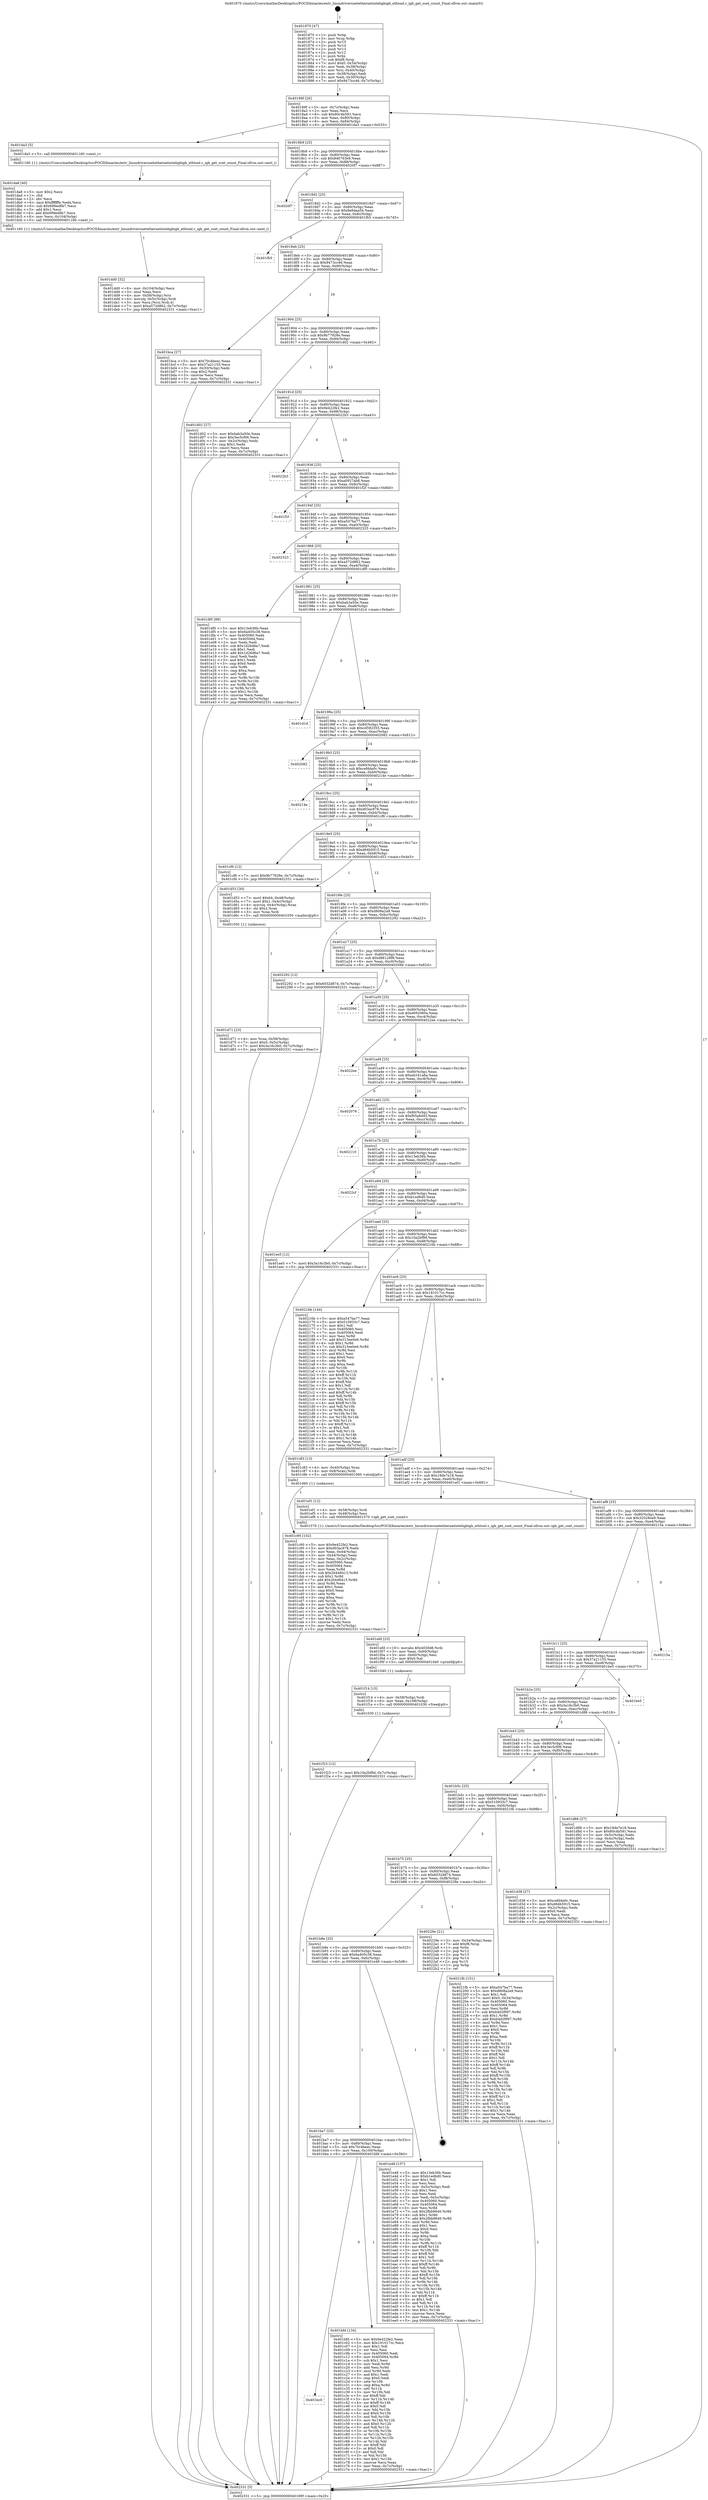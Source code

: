 digraph "0x401870" {
  label = "0x401870 (/mnt/c/Users/mathe/Desktop/tcc/POCII/binaries/extr_linuxdriversnetethernetinteligbigb_ethtool.c_igb_get_sset_count_Final-ollvm.out::main(0))"
  labelloc = "t"
  node[shape=record]

  Entry [label="",width=0.3,height=0.3,shape=circle,fillcolor=black,style=filled]
  "0x40189f" [label="{
     0x40189f [26]\l
     | [instrs]\l
     &nbsp;&nbsp;0x40189f \<+3\>: mov -0x7c(%rbp),%eax\l
     &nbsp;&nbsp;0x4018a2 \<+2\>: mov %eax,%ecx\l
     &nbsp;&nbsp;0x4018a4 \<+6\>: sub $0x80c4b591,%ecx\l
     &nbsp;&nbsp;0x4018aa \<+3\>: mov %eax,-0x80(%rbp)\l
     &nbsp;&nbsp;0x4018ad \<+6\>: mov %ecx,-0x84(%rbp)\l
     &nbsp;&nbsp;0x4018b3 \<+6\>: je 0000000000401da3 \<main+0x533\>\l
  }"]
  "0x401da3" [label="{
     0x401da3 [5]\l
     | [instrs]\l
     &nbsp;&nbsp;0x401da3 \<+5\>: call 0000000000401160 \<next_i\>\l
     | [calls]\l
     &nbsp;&nbsp;0x401160 \{1\} (/mnt/c/Users/mathe/Desktop/tcc/POCII/binaries/extr_linuxdriversnetethernetinteligbigb_ethtool.c_igb_get_sset_count_Final-ollvm.out::next_i)\l
  }"]
  "0x4018b9" [label="{
     0x4018b9 [25]\l
     | [instrs]\l
     &nbsp;&nbsp;0x4018b9 \<+5\>: jmp 00000000004018be \<main+0x4e\>\l
     &nbsp;&nbsp;0x4018be \<+3\>: mov -0x80(%rbp),%eax\l
     &nbsp;&nbsp;0x4018c1 \<+5\>: sub $0x846763e9,%eax\l
     &nbsp;&nbsp;0x4018c6 \<+6\>: mov %eax,-0x88(%rbp)\l
     &nbsp;&nbsp;0x4018cc \<+6\>: je 00000000004020f7 \<main+0x887\>\l
  }"]
  Exit [label="",width=0.3,height=0.3,shape=circle,fillcolor=black,style=filled,peripheries=2]
  "0x4020f7" [label="{
     0x4020f7\l
  }", style=dashed]
  "0x4018d2" [label="{
     0x4018d2 [25]\l
     | [instrs]\l
     &nbsp;&nbsp;0x4018d2 \<+5\>: jmp 00000000004018d7 \<main+0x67\>\l
     &nbsp;&nbsp;0x4018d7 \<+3\>: mov -0x80(%rbp),%eax\l
     &nbsp;&nbsp;0x4018da \<+5\>: sub $0x8e6daa5b,%eax\l
     &nbsp;&nbsp;0x4018df \<+6\>: mov %eax,-0x8c(%rbp)\l
     &nbsp;&nbsp;0x4018e5 \<+6\>: je 0000000000401fb5 \<main+0x745\>\l
  }"]
  "0x401f23" [label="{
     0x401f23 [12]\l
     | [instrs]\l
     &nbsp;&nbsp;0x401f23 \<+7\>: movl $0x10a2bf9d,-0x7c(%rbp)\l
     &nbsp;&nbsp;0x401f2a \<+5\>: jmp 0000000000402331 \<main+0xac1\>\l
  }"]
  "0x401fb5" [label="{
     0x401fb5\l
  }", style=dashed]
  "0x4018eb" [label="{
     0x4018eb [25]\l
     | [instrs]\l
     &nbsp;&nbsp;0x4018eb \<+5\>: jmp 00000000004018f0 \<main+0x80\>\l
     &nbsp;&nbsp;0x4018f0 \<+3\>: mov -0x80(%rbp),%eax\l
     &nbsp;&nbsp;0x4018f3 \<+5\>: sub $0x9473cc46,%eax\l
     &nbsp;&nbsp;0x4018f8 \<+6\>: mov %eax,-0x90(%rbp)\l
     &nbsp;&nbsp;0x4018fe \<+6\>: je 0000000000401bca \<main+0x35a\>\l
  }"]
  "0x401f14" [label="{
     0x401f14 [15]\l
     | [instrs]\l
     &nbsp;&nbsp;0x401f14 \<+4\>: mov -0x58(%rbp),%rdi\l
     &nbsp;&nbsp;0x401f18 \<+6\>: mov %eax,-0x108(%rbp)\l
     &nbsp;&nbsp;0x401f1e \<+5\>: call 0000000000401030 \<free@plt\>\l
     | [calls]\l
     &nbsp;&nbsp;0x401030 \{1\} (unknown)\l
  }"]
  "0x401bca" [label="{
     0x401bca [27]\l
     | [instrs]\l
     &nbsp;&nbsp;0x401bca \<+5\>: mov $0x70c4beec,%eax\l
     &nbsp;&nbsp;0x401bcf \<+5\>: mov $0x37a21155,%ecx\l
     &nbsp;&nbsp;0x401bd4 \<+3\>: mov -0x30(%rbp),%edx\l
     &nbsp;&nbsp;0x401bd7 \<+3\>: cmp $0x2,%edx\l
     &nbsp;&nbsp;0x401bda \<+3\>: cmovne %ecx,%eax\l
     &nbsp;&nbsp;0x401bdd \<+3\>: mov %eax,-0x7c(%rbp)\l
     &nbsp;&nbsp;0x401be0 \<+5\>: jmp 0000000000402331 \<main+0xac1\>\l
  }"]
  "0x401904" [label="{
     0x401904 [25]\l
     | [instrs]\l
     &nbsp;&nbsp;0x401904 \<+5\>: jmp 0000000000401909 \<main+0x99\>\l
     &nbsp;&nbsp;0x401909 \<+3\>: mov -0x80(%rbp),%eax\l
     &nbsp;&nbsp;0x40190c \<+5\>: sub $0x9b77928e,%eax\l
     &nbsp;&nbsp;0x401911 \<+6\>: mov %eax,-0x94(%rbp)\l
     &nbsp;&nbsp;0x401917 \<+6\>: je 0000000000401d02 \<main+0x492\>\l
  }"]
  "0x402331" [label="{
     0x402331 [5]\l
     | [instrs]\l
     &nbsp;&nbsp;0x402331 \<+5\>: jmp 000000000040189f \<main+0x2f\>\l
  }"]
  "0x401870" [label="{
     0x401870 [47]\l
     | [instrs]\l
     &nbsp;&nbsp;0x401870 \<+1\>: push %rbp\l
     &nbsp;&nbsp;0x401871 \<+3\>: mov %rsp,%rbp\l
     &nbsp;&nbsp;0x401874 \<+2\>: push %r15\l
     &nbsp;&nbsp;0x401876 \<+2\>: push %r14\l
     &nbsp;&nbsp;0x401878 \<+2\>: push %r13\l
     &nbsp;&nbsp;0x40187a \<+2\>: push %r12\l
     &nbsp;&nbsp;0x40187c \<+1\>: push %rbx\l
     &nbsp;&nbsp;0x40187d \<+7\>: sub $0xf8,%rsp\l
     &nbsp;&nbsp;0x401884 \<+7\>: movl $0x0,-0x34(%rbp)\l
     &nbsp;&nbsp;0x40188b \<+3\>: mov %edi,-0x38(%rbp)\l
     &nbsp;&nbsp;0x40188e \<+4\>: mov %rsi,-0x40(%rbp)\l
     &nbsp;&nbsp;0x401892 \<+3\>: mov -0x38(%rbp),%edi\l
     &nbsp;&nbsp;0x401895 \<+3\>: mov %edi,-0x30(%rbp)\l
     &nbsp;&nbsp;0x401898 \<+7\>: movl $0x9473cc46,-0x7c(%rbp)\l
  }"]
  "0x401efd" [label="{
     0x401efd [23]\l
     | [instrs]\l
     &nbsp;&nbsp;0x401efd \<+10\>: movabs $0x4030d6,%rdi\l
     &nbsp;&nbsp;0x401f07 \<+3\>: mov %eax,-0x60(%rbp)\l
     &nbsp;&nbsp;0x401f0a \<+3\>: mov -0x60(%rbp),%esi\l
     &nbsp;&nbsp;0x401f0d \<+2\>: mov $0x0,%al\l
     &nbsp;&nbsp;0x401f0f \<+5\>: call 0000000000401040 \<printf@plt\>\l
     | [calls]\l
     &nbsp;&nbsp;0x401040 \{1\} (unknown)\l
  }"]
  "0x401d02" [label="{
     0x401d02 [27]\l
     | [instrs]\l
     &nbsp;&nbsp;0x401d02 \<+5\>: mov $0xbab3a50e,%eax\l
     &nbsp;&nbsp;0x401d07 \<+5\>: mov $0x3ec5cf06,%ecx\l
     &nbsp;&nbsp;0x401d0c \<+3\>: mov -0x2c(%rbp),%edx\l
     &nbsp;&nbsp;0x401d0f \<+3\>: cmp $0x1,%edx\l
     &nbsp;&nbsp;0x401d12 \<+3\>: cmovl %ecx,%eax\l
     &nbsp;&nbsp;0x401d15 \<+3\>: mov %eax,-0x7c(%rbp)\l
     &nbsp;&nbsp;0x401d18 \<+5\>: jmp 0000000000402331 \<main+0xac1\>\l
  }"]
  "0x40191d" [label="{
     0x40191d [25]\l
     | [instrs]\l
     &nbsp;&nbsp;0x40191d \<+5\>: jmp 0000000000401922 \<main+0xb2\>\l
     &nbsp;&nbsp;0x401922 \<+3\>: mov -0x80(%rbp),%eax\l
     &nbsp;&nbsp;0x401925 \<+5\>: sub $0x9e422fe2,%eax\l
     &nbsp;&nbsp;0x40192a \<+6\>: mov %eax,-0x98(%rbp)\l
     &nbsp;&nbsp;0x401930 \<+6\>: je 00000000004022b3 \<main+0xa43\>\l
  }"]
  "0x401dd0" [label="{
     0x401dd0 [32]\l
     | [instrs]\l
     &nbsp;&nbsp;0x401dd0 \<+6\>: mov -0x104(%rbp),%ecx\l
     &nbsp;&nbsp;0x401dd6 \<+3\>: imul %eax,%ecx\l
     &nbsp;&nbsp;0x401dd9 \<+4\>: mov -0x58(%rbp),%rsi\l
     &nbsp;&nbsp;0x401ddd \<+4\>: movslq -0x5c(%rbp),%rdi\l
     &nbsp;&nbsp;0x401de1 \<+3\>: mov %ecx,(%rsi,%rdi,4)\l
     &nbsp;&nbsp;0x401de4 \<+7\>: movl $0xa572d862,-0x7c(%rbp)\l
     &nbsp;&nbsp;0x401deb \<+5\>: jmp 0000000000402331 \<main+0xac1\>\l
  }"]
  "0x4022b3" [label="{
     0x4022b3\l
  }", style=dashed]
  "0x401936" [label="{
     0x401936 [25]\l
     | [instrs]\l
     &nbsp;&nbsp;0x401936 \<+5\>: jmp 000000000040193b \<main+0xcb\>\l
     &nbsp;&nbsp;0x40193b \<+3\>: mov -0x80(%rbp),%eax\l
     &nbsp;&nbsp;0x40193e \<+5\>: sub $0xa0927ab8,%eax\l
     &nbsp;&nbsp;0x401943 \<+6\>: mov %eax,-0x9c(%rbp)\l
     &nbsp;&nbsp;0x401949 \<+6\>: je 0000000000401f2f \<main+0x6bf\>\l
  }"]
  "0x401da8" [label="{
     0x401da8 [40]\l
     | [instrs]\l
     &nbsp;&nbsp;0x401da8 \<+5\>: mov $0x2,%ecx\l
     &nbsp;&nbsp;0x401dad \<+1\>: cltd\l
     &nbsp;&nbsp;0x401dae \<+2\>: idiv %ecx\l
     &nbsp;&nbsp;0x401db0 \<+6\>: imul $0xfffffffe,%edx,%ecx\l
     &nbsp;&nbsp;0x401db6 \<+6\>: sub $0x699ed8b7,%ecx\l
     &nbsp;&nbsp;0x401dbc \<+3\>: add $0x1,%ecx\l
     &nbsp;&nbsp;0x401dbf \<+6\>: add $0x699ed8b7,%ecx\l
     &nbsp;&nbsp;0x401dc5 \<+6\>: mov %ecx,-0x104(%rbp)\l
     &nbsp;&nbsp;0x401dcb \<+5\>: call 0000000000401160 \<next_i\>\l
     | [calls]\l
     &nbsp;&nbsp;0x401160 \{1\} (/mnt/c/Users/mathe/Desktop/tcc/POCII/binaries/extr_linuxdriversnetethernetinteligbigb_ethtool.c_igb_get_sset_count_Final-ollvm.out::next_i)\l
  }"]
  "0x401f2f" [label="{
     0x401f2f\l
  }", style=dashed]
  "0x40194f" [label="{
     0x40194f [25]\l
     | [instrs]\l
     &nbsp;&nbsp;0x40194f \<+5\>: jmp 0000000000401954 \<main+0xe4\>\l
     &nbsp;&nbsp;0x401954 \<+3\>: mov -0x80(%rbp),%eax\l
     &nbsp;&nbsp;0x401957 \<+5\>: sub $0xa547ba77,%eax\l
     &nbsp;&nbsp;0x40195c \<+6\>: mov %eax,-0xa0(%rbp)\l
     &nbsp;&nbsp;0x401962 \<+6\>: je 0000000000402323 \<main+0xab3\>\l
  }"]
  "0x401d71" [label="{
     0x401d71 [23]\l
     | [instrs]\l
     &nbsp;&nbsp;0x401d71 \<+4\>: mov %rax,-0x58(%rbp)\l
     &nbsp;&nbsp;0x401d75 \<+7\>: movl $0x0,-0x5c(%rbp)\l
     &nbsp;&nbsp;0x401d7c \<+7\>: movl $0x3a16c3b0,-0x7c(%rbp)\l
     &nbsp;&nbsp;0x401d83 \<+5\>: jmp 0000000000402331 \<main+0xac1\>\l
  }"]
  "0x402323" [label="{
     0x402323\l
  }", style=dashed]
  "0x401968" [label="{
     0x401968 [25]\l
     | [instrs]\l
     &nbsp;&nbsp;0x401968 \<+5\>: jmp 000000000040196d \<main+0xfd\>\l
     &nbsp;&nbsp;0x40196d \<+3\>: mov -0x80(%rbp),%eax\l
     &nbsp;&nbsp;0x401970 \<+5\>: sub $0xa572d862,%eax\l
     &nbsp;&nbsp;0x401975 \<+6\>: mov %eax,-0xa4(%rbp)\l
     &nbsp;&nbsp;0x40197b \<+6\>: je 0000000000401df0 \<main+0x580\>\l
  }"]
  "0x401c90" [label="{
     0x401c90 [102]\l
     | [instrs]\l
     &nbsp;&nbsp;0x401c90 \<+5\>: mov $0x9e422fe2,%ecx\l
     &nbsp;&nbsp;0x401c95 \<+5\>: mov $0xd03ac978,%edx\l
     &nbsp;&nbsp;0x401c9a \<+3\>: mov %eax,-0x44(%rbp)\l
     &nbsp;&nbsp;0x401c9d \<+3\>: mov -0x44(%rbp),%eax\l
     &nbsp;&nbsp;0x401ca0 \<+3\>: mov %eax,-0x2c(%rbp)\l
     &nbsp;&nbsp;0x401ca3 \<+7\>: mov 0x405060,%eax\l
     &nbsp;&nbsp;0x401caa \<+7\>: mov 0x405064,%esi\l
     &nbsp;&nbsp;0x401cb1 \<+3\>: mov %eax,%r8d\l
     &nbsp;&nbsp;0x401cb4 \<+7\>: sub $0x2b448413,%r8d\l
     &nbsp;&nbsp;0x401cbb \<+4\>: sub $0x1,%r8d\l
     &nbsp;&nbsp;0x401cbf \<+7\>: add $0x2b448413,%r8d\l
     &nbsp;&nbsp;0x401cc6 \<+4\>: imul %r8d,%eax\l
     &nbsp;&nbsp;0x401cca \<+3\>: and $0x1,%eax\l
     &nbsp;&nbsp;0x401ccd \<+3\>: cmp $0x0,%eax\l
     &nbsp;&nbsp;0x401cd0 \<+4\>: sete %r9b\l
     &nbsp;&nbsp;0x401cd4 \<+3\>: cmp $0xa,%esi\l
     &nbsp;&nbsp;0x401cd7 \<+4\>: setl %r10b\l
     &nbsp;&nbsp;0x401cdb \<+3\>: mov %r9b,%r11b\l
     &nbsp;&nbsp;0x401cde \<+3\>: and %r10b,%r11b\l
     &nbsp;&nbsp;0x401ce1 \<+3\>: xor %r10b,%r9b\l
     &nbsp;&nbsp;0x401ce4 \<+3\>: or %r9b,%r11b\l
     &nbsp;&nbsp;0x401ce7 \<+4\>: test $0x1,%r11b\l
     &nbsp;&nbsp;0x401ceb \<+3\>: cmovne %edx,%ecx\l
     &nbsp;&nbsp;0x401cee \<+3\>: mov %ecx,-0x7c(%rbp)\l
     &nbsp;&nbsp;0x401cf1 \<+5\>: jmp 0000000000402331 \<main+0xac1\>\l
  }"]
  "0x401df0" [label="{
     0x401df0 [88]\l
     | [instrs]\l
     &nbsp;&nbsp;0x401df0 \<+5\>: mov $0x13eb36b,%eax\l
     &nbsp;&nbsp;0x401df5 \<+5\>: mov $0x6a405c38,%ecx\l
     &nbsp;&nbsp;0x401dfa \<+7\>: mov 0x405060,%edx\l
     &nbsp;&nbsp;0x401e01 \<+7\>: mov 0x405064,%esi\l
     &nbsp;&nbsp;0x401e08 \<+2\>: mov %edx,%edi\l
     &nbsp;&nbsp;0x401e0a \<+6\>: sub $0x1d26d6a7,%edi\l
     &nbsp;&nbsp;0x401e10 \<+3\>: sub $0x1,%edi\l
     &nbsp;&nbsp;0x401e13 \<+6\>: add $0x1d26d6a7,%edi\l
     &nbsp;&nbsp;0x401e19 \<+3\>: imul %edi,%edx\l
     &nbsp;&nbsp;0x401e1c \<+3\>: and $0x1,%edx\l
     &nbsp;&nbsp;0x401e1f \<+3\>: cmp $0x0,%edx\l
     &nbsp;&nbsp;0x401e22 \<+4\>: sete %r8b\l
     &nbsp;&nbsp;0x401e26 \<+3\>: cmp $0xa,%esi\l
     &nbsp;&nbsp;0x401e29 \<+4\>: setl %r9b\l
     &nbsp;&nbsp;0x401e2d \<+3\>: mov %r8b,%r10b\l
     &nbsp;&nbsp;0x401e30 \<+3\>: and %r9b,%r10b\l
     &nbsp;&nbsp;0x401e33 \<+3\>: xor %r9b,%r8b\l
     &nbsp;&nbsp;0x401e36 \<+3\>: or %r8b,%r10b\l
     &nbsp;&nbsp;0x401e39 \<+4\>: test $0x1,%r10b\l
     &nbsp;&nbsp;0x401e3d \<+3\>: cmovne %ecx,%eax\l
     &nbsp;&nbsp;0x401e40 \<+3\>: mov %eax,-0x7c(%rbp)\l
     &nbsp;&nbsp;0x401e43 \<+5\>: jmp 0000000000402331 \<main+0xac1\>\l
  }"]
  "0x401981" [label="{
     0x401981 [25]\l
     | [instrs]\l
     &nbsp;&nbsp;0x401981 \<+5\>: jmp 0000000000401986 \<main+0x116\>\l
     &nbsp;&nbsp;0x401986 \<+3\>: mov -0x80(%rbp),%eax\l
     &nbsp;&nbsp;0x401989 \<+5\>: sub $0xbab3a50e,%eax\l
     &nbsp;&nbsp;0x40198e \<+6\>: mov %eax,-0xa8(%rbp)\l
     &nbsp;&nbsp;0x401994 \<+6\>: je 0000000000401d1d \<main+0x4ad\>\l
  }"]
  "0x401bc0" [label="{
     0x401bc0\l
  }", style=dashed]
  "0x401d1d" [label="{
     0x401d1d\l
  }", style=dashed]
  "0x40199a" [label="{
     0x40199a [25]\l
     | [instrs]\l
     &nbsp;&nbsp;0x40199a \<+5\>: jmp 000000000040199f \<main+0x12f\>\l
     &nbsp;&nbsp;0x40199f \<+3\>: mov -0x80(%rbp),%eax\l
     &nbsp;&nbsp;0x4019a2 \<+5\>: sub $0xcd592355,%eax\l
     &nbsp;&nbsp;0x4019a7 \<+6\>: mov %eax,-0xac(%rbp)\l
     &nbsp;&nbsp;0x4019ad \<+6\>: je 0000000000402082 \<main+0x812\>\l
  }"]
  "0x401bfd" [label="{
     0x401bfd [134]\l
     | [instrs]\l
     &nbsp;&nbsp;0x401bfd \<+5\>: mov $0x9e422fe2,%eax\l
     &nbsp;&nbsp;0x401c02 \<+5\>: mov $0x191017cc,%ecx\l
     &nbsp;&nbsp;0x401c07 \<+2\>: mov $0x1,%dl\l
     &nbsp;&nbsp;0x401c09 \<+2\>: xor %esi,%esi\l
     &nbsp;&nbsp;0x401c0b \<+7\>: mov 0x405060,%edi\l
     &nbsp;&nbsp;0x401c12 \<+8\>: mov 0x405064,%r8d\l
     &nbsp;&nbsp;0x401c1a \<+3\>: sub $0x1,%esi\l
     &nbsp;&nbsp;0x401c1d \<+3\>: mov %edi,%r9d\l
     &nbsp;&nbsp;0x401c20 \<+3\>: add %esi,%r9d\l
     &nbsp;&nbsp;0x401c23 \<+4\>: imul %r9d,%edi\l
     &nbsp;&nbsp;0x401c27 \<+3\>: and $0x1,%edi\l
     &nbsp;&nbsp;0x401c2a \<+3\>: cmp $0x0,%edi\l
     &nbsp;&nbsp;0x401c2d \<+4\>: sete %r10b\l
     &nbsp;&nbsp;0x401c31 \<+4\>: cmp $0xa,%r8d\l
     &nbsp;&nbsp;0x401c35 \<+4\>: setl %r11b\l
     &nbsp;&nbsp;0x401c39 \<+3\>: mov %r10b,%bl\l
     &nbsp;&nbsp;0x401c3c \<+3\>: xor $0xff,%bl\l
     &nbsp;&nbsp;0x401c3f \<+3\>: mov %r11b,%r14b\l
     &nbsp;&nbsp;0x401c42 \<+4\>: xor $0xff,%r14b\l
     &nbsp;&nbsp;0x401c46 \<+3\>: xor $0x0,%dl\l
     &nbsp;&nbsp;0x401c49 \<+3\>: mov %bl,%r15b\l
     &nbsp;&nbsp;0x401c4c \<+4\>: and $0x0,%r15b\l
     &nbsp;&nbsp;0x401c50 \<+3\>: and %dl,%r10b\l
     &nbsp;&nbsp;0x401c53 \<+3\>: mov %r14b,%r12b\l
     &nbsp;&nbsp;0x401c56 \<+4\>: and $0x0,%r12b\l
     &nbsp;&nbsp;0x401c5a \<+3\>: and %dl,%r11b\l
     &nbsp;&nbsp;0x401c5d \<+3\>: or %r10b,%r15b\l
     &nbsp;&nbsp;0x401c60 \<+3\>: or %r11b,%r12b\l
     &nbsp;&nbsp;0x401c63 \<+3\>: xor %r12b,%r15b\l
     &nbsp;&nbsp;0x401c66 \<+3\>: or %r14b,%bl\l
     &nbsp;&nbsp;0x401c69 \<+3\>: xor $0xff,%bl\l
     &nbsp;&nbsp;0x401c6c \<+3\>: or $0x0,%dl\l
     &nbsp;&nbsp;0x401c6f \<+2\>: and %dl,%bl\l
     &nbsp;&nbsp;0x401c71 \<+3\>: or %bl,%r15b\l
     &nbsp;&nbsp;0x401c74 \<+4\>: test $0x1,%r15b\l
     &nbsp;&nbsp;0x401c78 \<+3\>: cmovne %ecx,%eax\l
     &nbsp;&nbsp;0x401c7b \<+3\>: mov %eax,-0x7c(%rbp)\l
     &nbsp;&nbsp;0x401c7e \<+5\>: jmp 0000000000402331 \<main+0xac1\>\l
  }"]
  "0x402082" [label="{
     0x402082\l
  }", style=dashed]
  "0x4019b3" [label="{
     0x4019b3 [25]\l
     | [instrs]\l
     &nbsp;&nbsp;0x4019b3 \<+5\>: jmp 00000000004019b8 \<main+0x148\>\l
     &nbsp;&nbsp;0x4019b8 \<+3\>: mov -0x80(%rbp),%eax\l
     &nbsp;&nbsp;0x4019bb \<+5\>: sub $0xcefdda0c,%eax\l
     &nbsp;&nbsp;0x4019c0 \<+6\>: mov %eax,-0xb0(%rbp)\l
     &nbsp;&nbsp;0x4019c6 \<+6\>: je 000000000040214e \<main+0x8de\>\l
  }"]
  "0x401ba7" [label="{
     0x401ba7 [25]\l
     | [instrs]\l
     &nbsp;&nbsp;0x401ba7 \<+5\>: jmp 0000000000401bac \<main+0x33c\>\l
     &nbsp;&nbsp;0x401bac \<+3\>: mov -0x80(%rbp),%eax\l
     &nbsp;&nbsp;0x401baf \<+5\>: sub $0x70c4beec,%eax\l
     &nbsp;&nbsp;0x401bb4 \<+6\>: mov %eax,-0x100(%rbp)\l
     &nbsp;&nbsp;0x401bba \<+6\>: je 0000000000401bfd \<main+0x38d\>\l
  }"]
  "0x40214e" [label="{
     0x40214e\l
  }", style=dashed]
  "0x4019cc" [label="{
     0x4019cc [25]\l
     | [instrs]\l
     &nbsp;&nbsp;0x4019cc \<+5\>: jmp 00000000004019d1 \<main+0x161\>\l
     &nbsp;&nbsp;0x4019d1 \<+3\>: mov -0x80(%rbp),%eax\l
     &nbsp;&nbsp;0x4019d4 \<+5\>: sub $0xd03ac978,%eax\l
     &nbsp;&nbsp;0x4019d9 \<+6\>: mov %eax,-0xb4(%rbp)\l
     &nbsp;&nbsp;0x4019df \<+6\>: je 0000000000401cf6 \<main+0x486\>\l
  }"]
  "0x401e48" [label="{
     0x401e48 [157]\l
     | [instrs]\l
     &nbsp;&nbsp;0x401e48 \<+5\>: mov $0x13eb36b,%eax\l
     &nbsp;&nbsp;0x401e4d \<+5\>: mov $0xb1ed6d0,%ecx\l
     &nbsp;&nbsp;0x401e52 \<+2\>: mov $0x1,%dl\l
     &nbsp;&nbsp;0x401e54 \<+2\>: xor %esi,%esi\l
     &nbsp;&nbsp;0x401e56 \<+3\>: mov -0x5c(%rbp),%edi\l
     &nbsp;&nbsp;0x401e59 \<+3\>: sub $0x1,%esi\l
     &nbsp;&nbsp;0x401e5c \<+2\>: sub %esi,%edi\l
     &nbsp;&nbsp;0x401e5e \<+3\>: mov %edi,-0x5c(%rbp)\l
     &nbsp;&nbsp;0x401e61 \<+7\>: mov 0x405060,%esi\l
     &nbsp;&nbsp;0x401e68 \<+7\>: mov 0x405064,%edi\l
     &nbsp;&nbsp;0x401e6f \<+3\>: mov %esi,%r8d\l
     &nbsp;&nbsp;0x401e72 \<+7\>: sub $0x2fbb9640,%r8d\l
     &nbsp;&nbsp;0x401e79 \<+4\>: sub $0x1,%r8d\l
     &nbsp;&nbsp;0x401e7d \<+7\>: add $0x2fbb9640,%r8d\l
     &nbsp;&nbsp;0x401e84 \<+4\>: imul %r8d,%esi\l
     &nbsp;&nbsp;0x401e88 \<+3\>: and $0x1,%esi\l
     &nbsp;&nbsp;0x401e8b \<+3\>: cmp $0x0,%esi\l
     &nbsp;&nbsp;0x401e8e \<+4\>: sete %r9b\l
     &nbsp;&nbsp;0x401e92 \<+3\>: cmp $0xa,%edi\l
     &nbsp;&nbsp;0x401e95 \<+4\>: setl %r10b\l
     &nbsp;&nbsp;0x401e99 \<+3\>: mov %r9b,%r11b\l
     &nbsp;&nbsp;0x401e9c \<+4\>: xor $0xff,%r11b\l
     &nbsp;&nbsp;0x401ea0 \<+3\>: mov %r10b,%bl\l
     &nbsp;&nbsp;0x401ea3 \<+3\>: xor $0xff,%bl\l
     &nbsp;&nbsp;0x401ea6 \<+3\>: xor $0x1,%dl\l
     &nbsp;&nbsp;0x401ea9 \<+3\>: mov %r11b,%r14b\l
     &nbsp;&nbsp;0x401eac \<+4\>: and $0xff,%r14b\l
     &nbsp;&nbsp;0x401eb0 \<+3\>: and %dl,%r9b\l
     &nbsp;&nbsp;0x401eb3 \<+3\>: mov %bl,%r15b\l
     &nbsp;&nbsp;0x401eb6 \<+4\>: and $0xff,%r15b\l
     &nbsp;&nbsp;0x401eba \<+3\>: and %dl,%r10b\l
     &nbsp;&nbsp;0x401ebd \<+3\>: or %r9b,%r14b\l
     &nbsp;&nbsp;0x401ec0 \<+3\>: or %r10b,%r15b\l
     &nbsp;&nbsp;0x401ec3 \<+3\>: xor %r15b,%r14b\l
     &nbsp;&nbsp;0x401ec6 \<+3\>: or %bl,%r11b\l
     &nbsp;&nbsp;0x401ec9 \<+4\>: xor $0xff,%r11b\l
     &nbsp;&nbsp;0x401ecd \<+3\>: or $0x1,%dl\l
     &nbsp;&nbsp;0x401ed0 \<+3\>: and %dl,%r11b\l
     &nbsp;&nbsp;0x401ed3 \<+3\>: or %r11b,%r14b\l
     &nbsp;&nbsp;0x401ed6 \<+4\>: test $0x1,%r14b\l
     &nbsp;&nbsp;0x401eda \<+3\>: cmovne %ecx,%eax\l
     &nbsp;&nbsp;0x401edd \<+3\>: mov %eax,-0x7c(%rbp)\l
     &nbsp;&nbsp;0x401ee0 \<+5\>: jmp 0000000000402331 \<main+0xac1\>\l
  }"]
  "0x401cf6" [label="{
     0x401cf6 [12]\l
     | [instrs]\l
     &nbsp;&nbsp;0x401cf6 \<+7\>: movl $0x9b77928e,-0x7c(%rbp)\l
     &nbsp;&nbsp;0x401cfd \<+5\>: jmp 0000000000402331 \<main+0xac1\>\l
  }"]
  "0x4019e5" [label="{
     0x4019e5 [25]\l
     | [instrs]\l
     &nbsp;&nbsp;0x4019e5 \<+5\>: jmp 00000000004019ea \<main+0x17a\>\l
     &nbsp;&nbsp;0x4019ea \<+3\>: mov -0x80(%rbp),%eax\l
     &nbsp;&nbsp;0x4019ed \<+5\>: sub $0xd64b5915,%eax\l
     &nbsp;&nbsp;0x4019f2 \<+6\>: mov %eax,-0xb8(%rbp)\l
     &nbsp;&nbsp;0x4019f8 \<+6\>: je 0000000000401d53 \<main+0x4e3\>\l
  }"]
  "0x401b8e" [label="{
     0x401b8e [25]\l
     | [instrs]\l
     &nbsp;&nbsp;0x401b8e \<+5\>: jmp 0000000000401b93 \<main+0x323\>\l
     &nbsp;&nbsp;0x401b93 \<+3\>: mov -0x80(%rbp),%eax\l
     &nbsp;&nbsp;0x401b96 \<+5\>: sub $0x6a405c38,%eax\l
     &nbsp;&nbsp;0x401b9b \<+6\>: mov %eax,-0xfc(%rbp)\l
     &nbsp;&nbsp;0x401ba1 \<+6\>: je 0000000000401e48 \<main+0x5d8\>\l
  }"]
  "0x401d53" [label="{
     0x401d53 [30]\l
     | [instrs]\l
     &nbsp;&nbsp;0x401d53 \<+7\>: movl $0x64,-0x48(%rbp)\l
     &nbsp;&nbsp;0x401d5a \<+7\>: movl $0x1,-0x4c(%rbp)\l
     &nbsp;&nbsp;0x401d61 \<+4\>: movslq -0x4c(%rbp),%rax\l
     &nbsp;&nbsp;0x401d65 \<+4\>: shl $0x2,%rax\l
     &nbsp;&nbsp;0x401d69 \<+3\>: mov %rax,%rdi\l
     &nbsp;&nbsp;0x401d6c \<+5\>: call 0000000000401050 \<malloc@plt\>\l
     | [calls]\l
     &nbsp;&nbsp;0x401050 \{1\} (unknown)\l
  }"]
  "0x4019fe" [label="{
     0x4019fe [25]\l
     | [instrs]\l
     &nbsp;&nbsp;0x4019fe \<+5\>: jmp 0000000000401a03 \<main+0x193\>\l
     &nbsp;&nbsp;0x401a03 \<+3\>: mov -0x80(%rbp),%eax\l
     &nbsp;&nbsp;0x401a06 \<+5\>: sub $0xd808a2a9,%eax\l
     &nbsp;&nbsp;0x401a0b \<+6\>: mov %eax,-0xbc(%rbp)\l
     &nbsp;&nbsp;0x401a11 \<+6\>: je 0000000000402292 \<main+0xa22\>\l
  }"]
  "0x40229e" [label="{
     0x40229e [21]\l
     | [instrs]\l
     &nbsp;&nbsp;0x40229e \<+3\>: mov -0x34(%rbp),%eax\l
     &nbsp;&nbsp;0x4022a1 \<+7\>: add $0xf8,%rsp\l
     &nbsp;&nbsp;0x4022a8 \<+1\>: pop %rbx\l
     &nbsp;&nbsp;0x4022a9 \<+2\>: pop %r12\l
     &nbsp;&nbsp;0x4022ab \<+2\>: pop %r13\l
     &nbsp;&nbsp;0x4022ad \<+2\>: pop %r14\l
     &nbsp;&nbsp;0x4022af \<+2\>: pop %r15\l
     &nbsp;&nbsp;0x4022b1 \<+1\>: pop %rbp\l
     &nbsp;&nbsp;0x4022b2 \<+1\>: ret\l
  }"]
  "0x402292" [label="{
     0x402292 [12]\l
     | [instrs]\l
     &nbsp;&nbsp;0x402292 \<+7\>: movl $0x6032d874,-0x7c(%rbp)\l
     &nbsp;&nbsp;0x402299 \<+5\>: jmp 0000000000402331 \<main+0xac1\>\l
  }"]
  "0x401a17" [label="{
     0x401a17 [25]\l
     | [instrs]\l
     &nbsp;&nbsp;0x401a17 \<+5\>: jmp 0000000000401a1c \<main+0x1ac\>\l
     &nbsp;&nbsp;0x401a1c \<+3\>: mov -0x80(%rbp),%eax\l
     &nbsp;&nbsp;0x401a1f \<+5\>: sub $0xd86128f8,%eax\l
     &nbsp;&nbsp;0x401a24 \<+6\>: mov %eax,-0xc0(%rbp)\l
     &nbsp;&nbsp;0x401a2a \<+6\>: je 000000000040209d \<main+0x82d\>\l
  }"]
  "0x401b75" [label="{
     0x401b75 [25]\l
     | [instrs]\l
     &nbsp;&nbsp;0x401b75 \<+5\>: jmp 0000000000401b7a \<main+0x30a\>\l
     &nbsp;&nbsp;0x401b7a \<+3\>: mov -0x80(%rbp),%eax\l
     &nbsp;&nbsp;0x401b7d \<+5\>: sub $0x6032d874,%eax\l
     &nbsp;&nbsp;0x401b82 \<+6\>: mov %eax,-0xf8(%rbp)\l
     &nbsp;&nbsp;0x401b88 \<+6\>: je 000000000040229e \<main+0xa2e\>\l
  }"]
  "0x40209d" [label="{
     0x40209d\l
  }", style=dashed]
  "0x401a30" [label="{
     0x401a30 [25]\l
     | [instrs]\l
     &nbsp;&nbsp;0x401a30 \<+5\>: jmp 0000000000401a35 \<main+0x1c5\>\l
     &nbsp;&nbsp;0x401a35 \<+3\>: mov -0x80(%rbp),%eax\l
     &nbsp;&nbsp;0x401a38 \<+5\>: sub $0xe692060a,%eax\l
     &nbsp;&nbsp;0x401a3d \<+6\>: mov %eax,-0xc4(%rbp)\l
     &nbsp;&nbsp;0x401a43 \<+6\>: je 00000000004022ee \<main+0xa7e\>\l
  }"]
  "0x4021fb" [label="{
     0x4021fb [151]\l
     | [instrs]\l
     &nbsp;&nbsp;0x4021fb \<+5\>: mov $0xa547ba77,%eax\l
     &nbsp;&nbsp;0x402200 \<+5\>: mov $0xd808a2a9,%ecx\l
     &nbsp;&nbsp;0x402205 \<+2\>: mov $0x1,%dl\l
     &nbsp;&nbsp;0x402207 \<+7\>: movl $0x0,-0x34(%rbp)\l
     &nbsp;&nbsp;0x40220e \<+7\>: mov 0x405060,%esi\l
     &nbsp;&nbsp;0x402215 \<+7\>: mov 0x405064,%edi\l
     &nbsp;&nbsp;0x40221c \<+3\>: mov %esi,%r8d\l
     &nbsp;&nbsp;0x40221f \<+7\>: sub $0xb4d2f997,%r8d\l
     &nbsp;&nbsp;0x402226 \<+4\>: sub $0x1,%r8d\l
     &nbsp;&nbsp;0x40222a \<+7\>: add $0xb4d2f997,%r8d\l
     &nbsp;&nbsp;0x402231 \<+4\>: imul %r8d,%esi\l
     &nbsp;&nbsp;0x402235 \<+3\>: and $0x1,%esi\l
     &nbsp;&nbsp;0x402238 \<+3\>: cmp $0x0,%esi\l
     &nbsp;&nbsp;0x40223b \<+4\>: sete %r9b\l
     &nbsp;&nbsp;0x40223f \<+3\>: cmp $0xa,%edi\l
     &nbsp;&nbsp;0x402242 \<+4\>: setl %r10b\l
     &nbsp;&nbsp;0x402246 \<+3\>: mov %r9b,%r11b\l
     &nbsp;&nbsp;0x402249 \<+4\>: xor $0xff,%r11b\l
     &nbsp;&nbsp;0x40224d \<+3\>: mov %r10b,%bl\l
     &nbsp;&nbsp;0x402250 \<+3\>: xor $0xff,%bl\l
     &nbsp;&nbsp;0x402253 \<+3\>: xor $0x1,%dl\l
     &nbsp;&nbsp;0x402256 \<+3\>: mov %r11b,%r14b\l
     &nbsp;&nbsp;0x402259 \<+4\>: and $0xff,%r14b\l
     &nbsp;&nbsp;0x40225d \<+3\>: and %dl,%r9b\l
     &nbsp;&nbsp;0x402260 \<+3\>: mov %bl,%r15b\l
     &nbsp;&nbsp;0x402263 \<+4\>: and $0xff,%r15b\l
     &nbsp;&nbsp;0x402267 \<+3\>: and %dl,%r10b\l
     &nbsp;&nbsp;0x40226a \<+3\>: or %r9b,%r14b\l
     &nbsp;&nbsp;0x40226d \<+3\>: or %r10b,%r15b\l
     &nbsp;&nbsp;0x402270 \<+3\>: xor %r15b,%r14b\l
     &nbsp;&nbsp;0x402273 \<+3\>: or %bl,%r11b\l
     &nbsp;&nbsp;0x402276 \<+4\>: xor $0xff,%r11b\l
     &nbsp;&nbsp;0x40227a \<+3\>: or $0x1,%dl\l
     &nbsp;&nbsp;0x40227d \<+3\>: and %dl,%r11b\l
     &nbsp;&nbsp;0x402280 \<+3\>: or %r11b,%r14b\l
     &nbsp;&nbsp;0x402283 \<+4\>: test $0x1,%r14b\l
     &nbsp;&nbsp;0x402287 \<+3\>: cmovne %ecx,%eax\l
     &nbsp;&nbsp;0x40228a \<+3\>: mov %eax,-0x7c(%rbp)\l
     &nbsp;&nbsp;0x40228d \<+5\>: jmp 0000000000402331 \<main+0xac1\>\l
  }"]
  "0x4022ee" [label="{
     0x4022ee\l
  }", style=dashed]
  "0x401a49" [label="{
     0x401a49 [25]\l
     | [instrs]\l
     &nbsp;&nbsp;0x401a49 \<+5\>: jmp 0000000000401a4e \<main+0x1de\>\l
     &nbsp;&nbsp;0x401a4e \<+3\>: mov -0x80(%rbp),%eax\l
     &nbsp;&nbsp;0x401a51 \<+5\>: sub $0xeb161a6a,%eax\l
     &nbsp;&nbsp;0x401a56 \<+6\>: mov %eax,-0xc8(%rbp)\l
     &nbsp;&nbsp;0x401a5c \<+6\>: je 0000000000402076 \<main+0x806\>\l
  }"]
  "0x401b5c" [label="{
     0x401b5c [25]\l
     | [instrs]\l
     &nbsp;&nbsp;0x401b5c \<+5\>: jmp 0000000000401b61 \<main+0x2f1\>\l
     &nbsp;&nbsp;0x401b61 \<+3\>: mov -0x80(%rbp),%eax\l
     &nbsp;&nbsp;0x401b64 \<+5\>: sub $0x510933c7,%eax\l
     &nbsp;&nbsp;0x401b69 \<+6\>: mov %eax,-0xf4(%rbp)\l
     &nbsp;&nbsp;0x401b6f \<+6\>: je 00000000004021fb \<main+0x98b\>\l
  }"]
  "0x402076" [label="{
     0x402076\l
  }", style=dashed]
  "0x401a62" [label="{
     0x401a62 [25]\l
     | [instrs]\l
     &nbsp;&nbsp;0x401a62 \<+5\>: jmp 0000000000401a67 \<main+0x1f7\>\l
     &nbsp;&nbsp;0x401a67 \<+3\>: mov -0x80(%rbp),%eax\l
     &nbsp;&nbsp;0x401a6a \<+5\>: sub $0xf65a6d45,%eax\l
     &nbsp;&nbsp;0x401a6f \<+6\>: mov %eax,-0xcc(%rbp)\l
     &nbsp;&nbsp;0x401a75 \<+6\>: je 0000000000402110 \<main+0x8a0\>\l
  }"]
  "0x401d38" [label="{
     0x401d38 [27]\l
     | [instrs]\l
     &nbsp;&nbsp;0x401d38 \<+5\>: mov $0xcefdda0c,%eax\l
     &nbsp;&nbsp;0x401d3d \<+5\>: mov $0xd64b5915,%ecx\l
     &nbsp;&nbsp;0x401d42 \<+3\>: mov -0x2c(%rbp),%edx\l
     &nbsp;&nbsp;0x401d45 \<+3\>: cmp $0x0,%edx\l
     &nbsp;&nbsp;0x401d48 \<+3\>: cmove %ecx,%eax\l
     &nbsp;&nbsp;0x401d4b \<+3\>: mov %eax,-0x7c(%rbp)\l
     &nbsp;&nbsp;0x401d4e \<+5\>: jmp 0000000000402331 \<main+0xac1\>\l
  }"]
  "0x402110" [label="{
     0x402110\l
  }", style=dashed]
  "0x401a7b" [label="{
     0x401a7b [25]\l
     | [instrs]\l
     &nbsp;&nbsp;0x401a7b \<+5\>: jmp 0000000000401a80 \<main+0x210\>\l
     &nbsp;&nbsp;0x401a80 \<+3\>: mov -0x80(%rbp),%eax\l
     &nbsp;&nbsp;0x401a83 \<+5\>: sub $0x13eb36b,%eax\l
     &nbsp;&nbsp;0x401a88 \<+6\>: mov %eax,-0xd0(%rbp)\l
     &nbsp;&nbsp;0x401a8e \<+6\>: je 00000000004022cf \<main+0xa5f\>\l
  }"]
  "0x401b43" [label="{
     0x401b43 [25]\l
     | [instrs]\l
     &nbsp;&nbsp;0x401b43 \<+5\>: jmp 0000000000401b48 \<main+0x2d8\>\l
     &nbsp;&nbsp;0x401b48 \<+3\>: mov -0x80(%rbp),%eax\l
     &nbsp;&nbsp;0x401b4b \<+5\>: sub $0x3ec5cf06,%eax\l
     &nbsp;&nbsp;0x401b50 \<+6\>: mov %eax,-0xf0(%rbp)\l
     &nbsp;&nbsp;0x401b56 \<+6\>: je 0000000000401d38 \<main+0x4c8\>\l
  }"]
  "0x4022cf" [label="{
     0x4022cf\l
  }", style=dashed]
  "0x401a94" [label="{
     0x401a94 [25]\l
     | [instrs]\l
     &nbsp;&nbsp;0x401a94 \<+5\>: jmp 0000000000401a99 \<main+0x229\>\l
     &nbsp;&nbsp;0x401a99 \<+3\>: mov -0x80(%rbp),%eax\l
     &nbsp;&nbsp;0x401a9c \<+5\>: sub $0xb1ed6d0,%eax\l
     &nbsp;&nbsp;0x401aa1 \<+6\>: mov %eax,-0xd4(%rbp)\l
     &nbsp;&nbsp;0x401aa7 \<+6\>: je 0000000000401ee5 \<main+0x675\>\l
  }"]
  "0x401d88" [label="{
     0x401d88 [27]\l
     | [instrs]\l
     &nbsp;&nbsp;0x401d88 \<+5\>: mov $0x19de7e18,%eax\l
     &nbsp;&nbsp;0x401d8d \<+5\>: mov $0x80c4b591,%ecx\l
     &nbsp;&nbsp;0x401d92 \<+3\>: mov -0x5c(%rbp),%edx\l
     &nbsp;&nbsp;0x401d95 \<+3\>: cmp -0x4c(%rbp),%edx\l
     &nbsp;&nbsp;0x401d98 \<+3\>: cmovl %ecx,%eax\l
     &nbsp;&nbsp;0x401d9b \<+3\>: mov %eax,-0x7c(%rbp)\l
     &nbsp;&nbsp;0x401d9e \<+5\>: jmp 0000000000402331 \<main+0xac1\>\l
  }"]
  "0x401ee5" [label="{
     0x401ee5 [12]\l
     | [instrs]\l
     &nbsp;&nbsp;0x401ee5 \<+7\>: movl $0x3a16c3b0,-0x7c(%rbp)\l
     &nbsp;&nbsp;0x401eec \<+5\>: jmp 0000000000402331 \<main+0xac1\>\l
  }"]
  "0x401aad" [label="{
     0x401aad [25]\l
     | [instrs]\l
     &nbsp;&nbsp;0x401aad \<+5\>: jmp 0000000000401ab2 \<main+0x242\>\l
     &nbsp;&nbsp;0x401ab2 \<+3\>: mov -0x80(%rbp),%eax\l
     &nbsp;&nbsp;0x401ab5 \<+5\>: sub $0x10a2bf9d,%eax\l
     &nbsp;&nbsp;0x401aba \<+6\>: mov %eax,-0xd8(%rbp)\l
     &nbsp;&nbsp;0x401ac0 \<+6\>: je 000000000040216b \<main+0x8fb\>\l
  }"]
  "0x401b2a" [label="{
     0x401b2a [25]\l
     | [instrs]\l
     &nbsp;&nbsp;0x401b2a \<+5\>: jmp 0000000000401b2f \<main+0x2bf\>\l
     &nbsp;&nbsp;0x401b2f \<+3\>: mov -0x80(%rbp),%eax\l
     &nbsp;&nbsp;0x401b32 \<+5\>: sub $0x3a16c3b0,%eax\l
     &nbsp;&nbsp;0x401b37 \<+6\>: mov %eax,-0xec(%rbp)\l
     &nbsp;&nbsp;0x401b3d \<+6\>: je 0000000000401d88 \<main+0x518\>\l
  }"]
  "0x40216b" [label="{
     0x40216b [144]\l
     | [instrs]\l
     &nbsp;&nbsp;0x40216b \<+5\>: mov $0xa547ba77,%eax\l
     &nbsp;&nbsp;0x402170 \<+5\>: mov $0x510933c7,%ecx\l
     &nbsp;&nbsp;0x402175 \<+2\>: mov $0x1,%dl\l
     &nbsp;&nbsp;0x402177 \<+7\>: mov 0x405060,%esi\l
     &nbsp;&nbsp;0x40217e \<+7\>: mov 0x405064,%edi\l
     &nbsp;&nbsp;0x402185 \<+3\>: mov %esi,%r8d\l
     &nbsp;&nbsp;0x402188 \<+7\>: add $0x315ee0e6,%r8d\l
     &nbsp;&nbsp;0x40218f \<+4\>: sub $0x1,%r8d\l
     &nbsp;&nbsp;0x402193 \<+7\>: sub $0x315ee0e6,%r8d\l
     &nbsp;&nbsp;0x40219a \<+4\>: imul %r8d,%esi\l
     &nbsp;&nbsp;0x40219e \<+3\>: and $0x1,%esi\l
     &nbsp;&nbsp;0x4021a1 \<+3\>: cmp $0x0,%esi\l
     &nbsp;&nbsp;0x4021a4 \<+4\>: sete %r9b\l
     &nbsp;&nbsp;0x4021a8 \<+3\>: cmp $0xa,%edi\l
     &nbsp;&nbsp;0x4021ab \<+4\>: setl %r10b\l
     &nbsp;&nbsp;0x4021af \<+3\>: mov %r9b,%r11b\l
     &nbsp;&nbsp;0x4021b2 \<+4\>: xor $0xff,%r11b\l
     &nbsp;&nbsp;0x4021b6 \<+3\>: mov %r10b,%bl\l
     &nbsp;&nbsp;0x4021b9 \<+3\>: xor $0xff,%bl\l
     &nbsp;&nbsp;0x4021bc \<+3\>: xor $0x1,%dl\l
     &nbsp;&nbsp;0x4021bf \<+3\>: mov %r11b,%r14b\l
     &nbsp;&nbsp;0x4021c2 \<+4\>: and $0xff,%r14b\l
     &nbsp;&nbsp;0x4021c6 \<+3\>: and %dl,%r9b\l
     &nbsp;&nbsp;0x4021c9 \<+3\>: mov %bl,%r15b\l
     &nbsp;&nbsp;0x4021cc \<+4\>: and $0xff,%r15b\l
     &nbsp;&nbsp;0x4021d0 \<+3\>: and %dl,%r10b\l
     &nbsp;&nbsp;0x4021d3 \<+3\>: or %r9b,%r14b\l
     &nbsp;&nbsp;0x4021d6 \<+3\>: or %r10b,%r15b\l
     &nbsp;&nbsp;0x4021d9 \<+3\>: xor %r15b,%r14b\l
     &nbsp;&nbsp;0x4021dc \<+3\>: or %bl,%r11b\l
     &nbsp;&nbsp;0x4021df \<+4\>: xor $0xff,%r11b\l
     &nbsp;&nbsp;0x4021e3 \<+3\>: or $0x1,%dl\l
     &nbsp;&nbsp;0x4021e6 \<+3\>: and %dl,%r11b\l
     &nbsp;&nbsp;0x4021e9 \<+3\>: or %r11b,%r14b\l
     &nbsp;&nbsp;0x4021ec \<+4\>: test $0x1,%r14b\l
     &nbsp;&nbsp;0x4021f0 \<+3\>: cmovne %ecx,%eax\l
     &nbsp;&nbsp;0x4021f3 \<+3\>: mov %eax,-0x7c(%rbp)\l
     &nbsp;&nbsp;0x4021f6 \<+5\>: jmp 0000000000402331 \<main+0xac1\>\l
  }"]
  "0x401ac6" [label="{
     0x401ac6 [25]\l
     | [instrs]\l
     &nbsp;&nbsp;0x401ac6 \<+5\>: jmp 0000000000401acb \<main+0x25b\>\l
     &nbsp;&nbsp;0x401acb \<+3\>: mov -0x80(%rbp),%eax\l
     &nbsp;&nbsp;0x401ace \<+5\>: sub $0x191017cc,%eax\l
     &nbsp;&nbsp;0x401ad3 \<+6\>: mov %eax,-0xdc(%rbp)\l
     &nbsp;&nbsp;0x401ad9 \<+6\>: je 0000000000401c83 \<main+0x413\>\l
  }"]
  "0x401be5" [label="{
     0x401be5\l
  }", style=dashed]
  "0x401c83" [label="{
     0x401c83 [13]\l
     | [instrs]\l
     &nbsp;&nbsp;0x401c83 \<+4\>: mov -0x40(%rbp),%rax\l
     &nbsp;&nbsp;0x401c87 \<+4\>: mov 0x8(%rax),%rdi\l
     &nbsp;&nbsp;0x401c8b \<+5\>: call 0000000000401060 \<atoi@plt\>\l
     | [calls]\l
     &nbsp;&nbsp;0x401060 \{1\} (unknown)\l
  }"]
  "0x401adf" [label="{
     0x401adf [25]\l
     | [instrs]\l
     &nbsp;&nbsp;0x401adf \<+5\>: jmp 0000000000401ae4 \<main+0x274\>\l
     &nbsp;&nbsp;0x401ae4 \<+3\>: mov -0x80(%rbp),%eax\l
     &nbsp;&nbsp;0x401ae7 \<+5\>: sub $0x19de7e18,%eax\l
     &nbsp;&nbsp;0x401aec \<+6\>: mov %eax,-0xe0(%rbp)\l
     &nbsp;&nbsp;0x401af2 \<+6\>: je 0000000000401ef1 \<main+0x681\>\l
  }"]
  "0x401b11" [label="{
     0x401b11 [25]\l
     | [instrs]\l
     &nbsp;&nbsp;0x401b11 \<+5\>: jmp 0000000000401b16 \<main+0x2a6\>\l
     &nbsp;&nbsp;0x401b16 \<+3\>: mov -0x80(%rbp),%eax\l
     &nbsp;&nbsp;0x401b19 \<+5\>: sub $0x37a21155,%eax\l
     &nbsp;&nbsp;0x401b1e \<+6\>: mov %eax,-0xe8(%rbp)\l
     &nbsp;&nbsp;0x401b24 \<+6\>: je 0000000000401be5 \<main+0x375\>\l
  }"]
  "0x401ef1" [label="{
     0x401ef1 [12]\l
     | [instrs]\l
     &nbsp;&nbsp;0x401ef1 \<+4\>: mov -0x58(%rbp),%rdi\l
     &nbsp;&nbsp;0x401ef5 \<+3\>: mov -0x48(%rbp),%esi\l
     &nbsp;&nbsp;0x401ef8 \<+5\>: call 0000000000401570 \<igb_get_sset_count\>\l
     | [calls]\l
     &nbsp;&nbsp;0x401570 \{1\} (/mnt/c/Users/mathe/Desktop/tcc/POCII/binaries/extr_linuxdriversnetethernetinteligbigb_ethtool.c_igb_get_sset_count_Final-ollvm.out::igb_get_sset_count)\l
  }"]
  "0x401af8" [label="{
     0x401af8 [25]\l
     | [instrs]\l
     &nbsp;&nbsp;0x401af8 \<+5\>: jmp 0000000000401afd \<main+0x28d\>\l
     &nbsp;&nbsp;0x401afd \<+3\>: mov -0x80(%rbp),%eax\l
     &nbsp;&nbsp;0x401b00 \<+5\>: sub $0x32028ea9,%eax\l
     &nbsp;&nbsp;0x401b05 \<+6\>: mov %eax,-0xe4(%rbp)\l
     &nbsp;&nbsp;0x401b0b \<+6\>: je 000000000040215a \<main+0x8ea\>\l
  }"]
  "0x40215a" [label="{
     0x40215a\l
  }", style=dashed]
  Entry -> "0x401870" [label=" 1"]
  "0x40189f" -> "0x401da3" [label=" 1"]
  "0x40189f" -> "0x4018b9" [label=" 17"]
  "0x40229e" -> Exit [label=" 1"]
  "0x4018b9" -> "0x4020f7" [label=" 0"]
  "0x4018b9" -> "0x4018d2" [label=" 17"]
  "0x402292" -> "0x402331" [label=" 1"]
  "0x4018d2" -> "0x401fb5" [label=" 0"]
  "0x4018d2" -> "0x4018eb" [label=" 17"]
  "0x4021fb" -> "0x402331" [label=" 1"]
  "0x4018eb" -> "0x401bca" [label=" 1"]
  "0x4018eb" -> "0x401904" [label=" 16"]
  "0x401bca" -> "0x402331" [label=" 1"]
  "0x401870" -> "0x40189f" [label=" 1"]
  "0x402331" -> "0x40189f" [label=" 17"]
  "0x40216b" -> "0x402331" [label=" 1"]
  "0x401904" -> "0x401d02" [label=" 1"]
  "0x401904" -> "0x40191d" [label=" 15"]
  "0x401f23" -> "0x402331" [label=" 1"]
  "0x40191d" -> "0x4022b3" [label=" 0"]
  "0x40191d" -> "0x401936" [label=" 15"]
  "0x401f14" -> "0x401f23" [label=" 1"]
  "0x401936" -> "0x401f2f" [label=" 0"]
  "0x401936" -> "0x40194f" [label=" 15"]
  "0x401efd" -> "0x401f14" [label=" 1"]
  "0x40194f" -> "0x402323" [label=" 0"]
  "0x40194f" -> "0x401968" [label=" 15"]
  "0x401ef1" -> "0x401efd" [label=" 1"]
  "0x401968" -> "0x401df0" [label=" 1"]
  "0x401968" -> "0x401981" [label=" 14"]
  "0x401ee5" -> "0x402331" [label=" 1"]
  "0x401981" -> "0x401d1d" [label=" 0"]
  "0x401981" -> "0x40199a" [label=" 14"]
  "0x401e48" -> "0x402331" [label=" 1"]
  "0x40199a" -> "0x402082" [label=" 0"]
  "0x40199a" -> "0x4019b3" [label=" 14"]
  "0x401df0" -> "0x402331" [label=" 1"]
  "0x4019b3" -> "0x40214e" [label=" 0"]
  "0x4019b3" -> "0x4019cc" [label=" 14"]
  "0x401da8" -> "0x401dd0" [label=" 1"]
  "0x4019cc" -> "0x401cf6" [label=" 1"]
  "0x4019cc" -> "0x4019e5" [label=" 13"]
  "0x401da3" -> "0x401da8" [label=" 1"]
  "0x4019e5" -> "0x401d53" [label=" 1"]
  "0x4019e5" -> "0x4019fe" [label=" 12"]
  "0x401d71" -> "0x402331" [label=" 1"]
  "0x4019fe" -> "0x402292" [label=" 1"]
  "0x4019fe" -> "0x401a17" [label=" 11"]
  "0x401d53" -> "0x401d71" [label=" 1"]
  "0x401a17" -> "0x40209d" [label=" 0"]
  "0x401a17" -> "0x401a30" [label=" 11"]
  "0x401d02" -> "0x402331" [label=" 1"]
  "0x401a30" -> "0x4022ee" [label=" 0"]
  "0x401a30" -> "0x401a49" [label=" 11"]
  "0x401cf6" -> "0x402331" [label=" 1"]
  "0x401a49" -> "0x402076" [label=" 0"]
  "0x401a49" -> "0x401a62" [label=" 11"]
  "0x401c83" -> "0x401c90" [label=" 1"]
  "0x401a62" -> "0x402110" [label=" 0"]
  "0x401a62" -> "0x401a7b" [label=" 11"]
  "0x401bfd" -> "0x402331" [label=" 1"]
  "0x401a7b" -> "0x4022cf" [label=" 0"]
  "0x401a7b" -> "0x401a94" [label=" 11"]
  "0x401ba7" -> "0x401bfd" [label=" 1"]
  "0x401a94" -> "0x401ee5" [label=" 1"]
  "0x401a94" -> "0x401aad" [label=" 10"]
  "0x401dd0" -> "0x402331" [label=" 1"]
  "0x401aad" -> "0x40216b" [label=" 1"]
  "0x401aad" -> "0x401ac6" [label=" 9"]
  "0x401b8e" -> "0x401e48" [label=" 1"]
  "0x401ac6" -> "0x401c83" [label=" 1"]
  "0x401ac6" -> "0x401adf" [label=" 8"]
  "0x401d88" -> "0x402331" [label=" 2"]
  "0x401adf" -> "0x401ef1" [label=" 1"]
  "0x401adf" -> "0x401af8" [label=" 7"]
  "0x401b75" -> "0x40229e" [label=" 1"]
  "0x401af8" -> "0x40215a" [label=" 0"]
  "0x401af8" -> "0x401b11" [label=" 7"]
  "0x401b75" -> "0x401b8e" [label=" 2"]
  "0x401b11" -> "0x401be5" [label=" 0"]
  "0x401b11" -> "0x401b2a" [label=" 7"]
  "0x401b8e" -> "0x401ba7" [label=" 1"]
  "0x401b2a" -> "0x401d88" [label=" 2"]
  "0x401b2a" -> "0x401b43" [label=" 5"]
  "0x401ba7" -> "0x401bc0" [label=" 0"]
  "0x401b43" -> "0x401d38" [label=" 1"]
  "0x401b43" -> "0x401b5c" [label=" 4"]
  "0x401c90" -> "0x402331" [label=" 1"]
  "0x401b5c" -> "0x4021fb" [label=" 1"]
  "0x401b5c" -> "0x401b75" [label=" 3"]
  "0x401d38" -> "0x402331" [label=" 1"]
}
